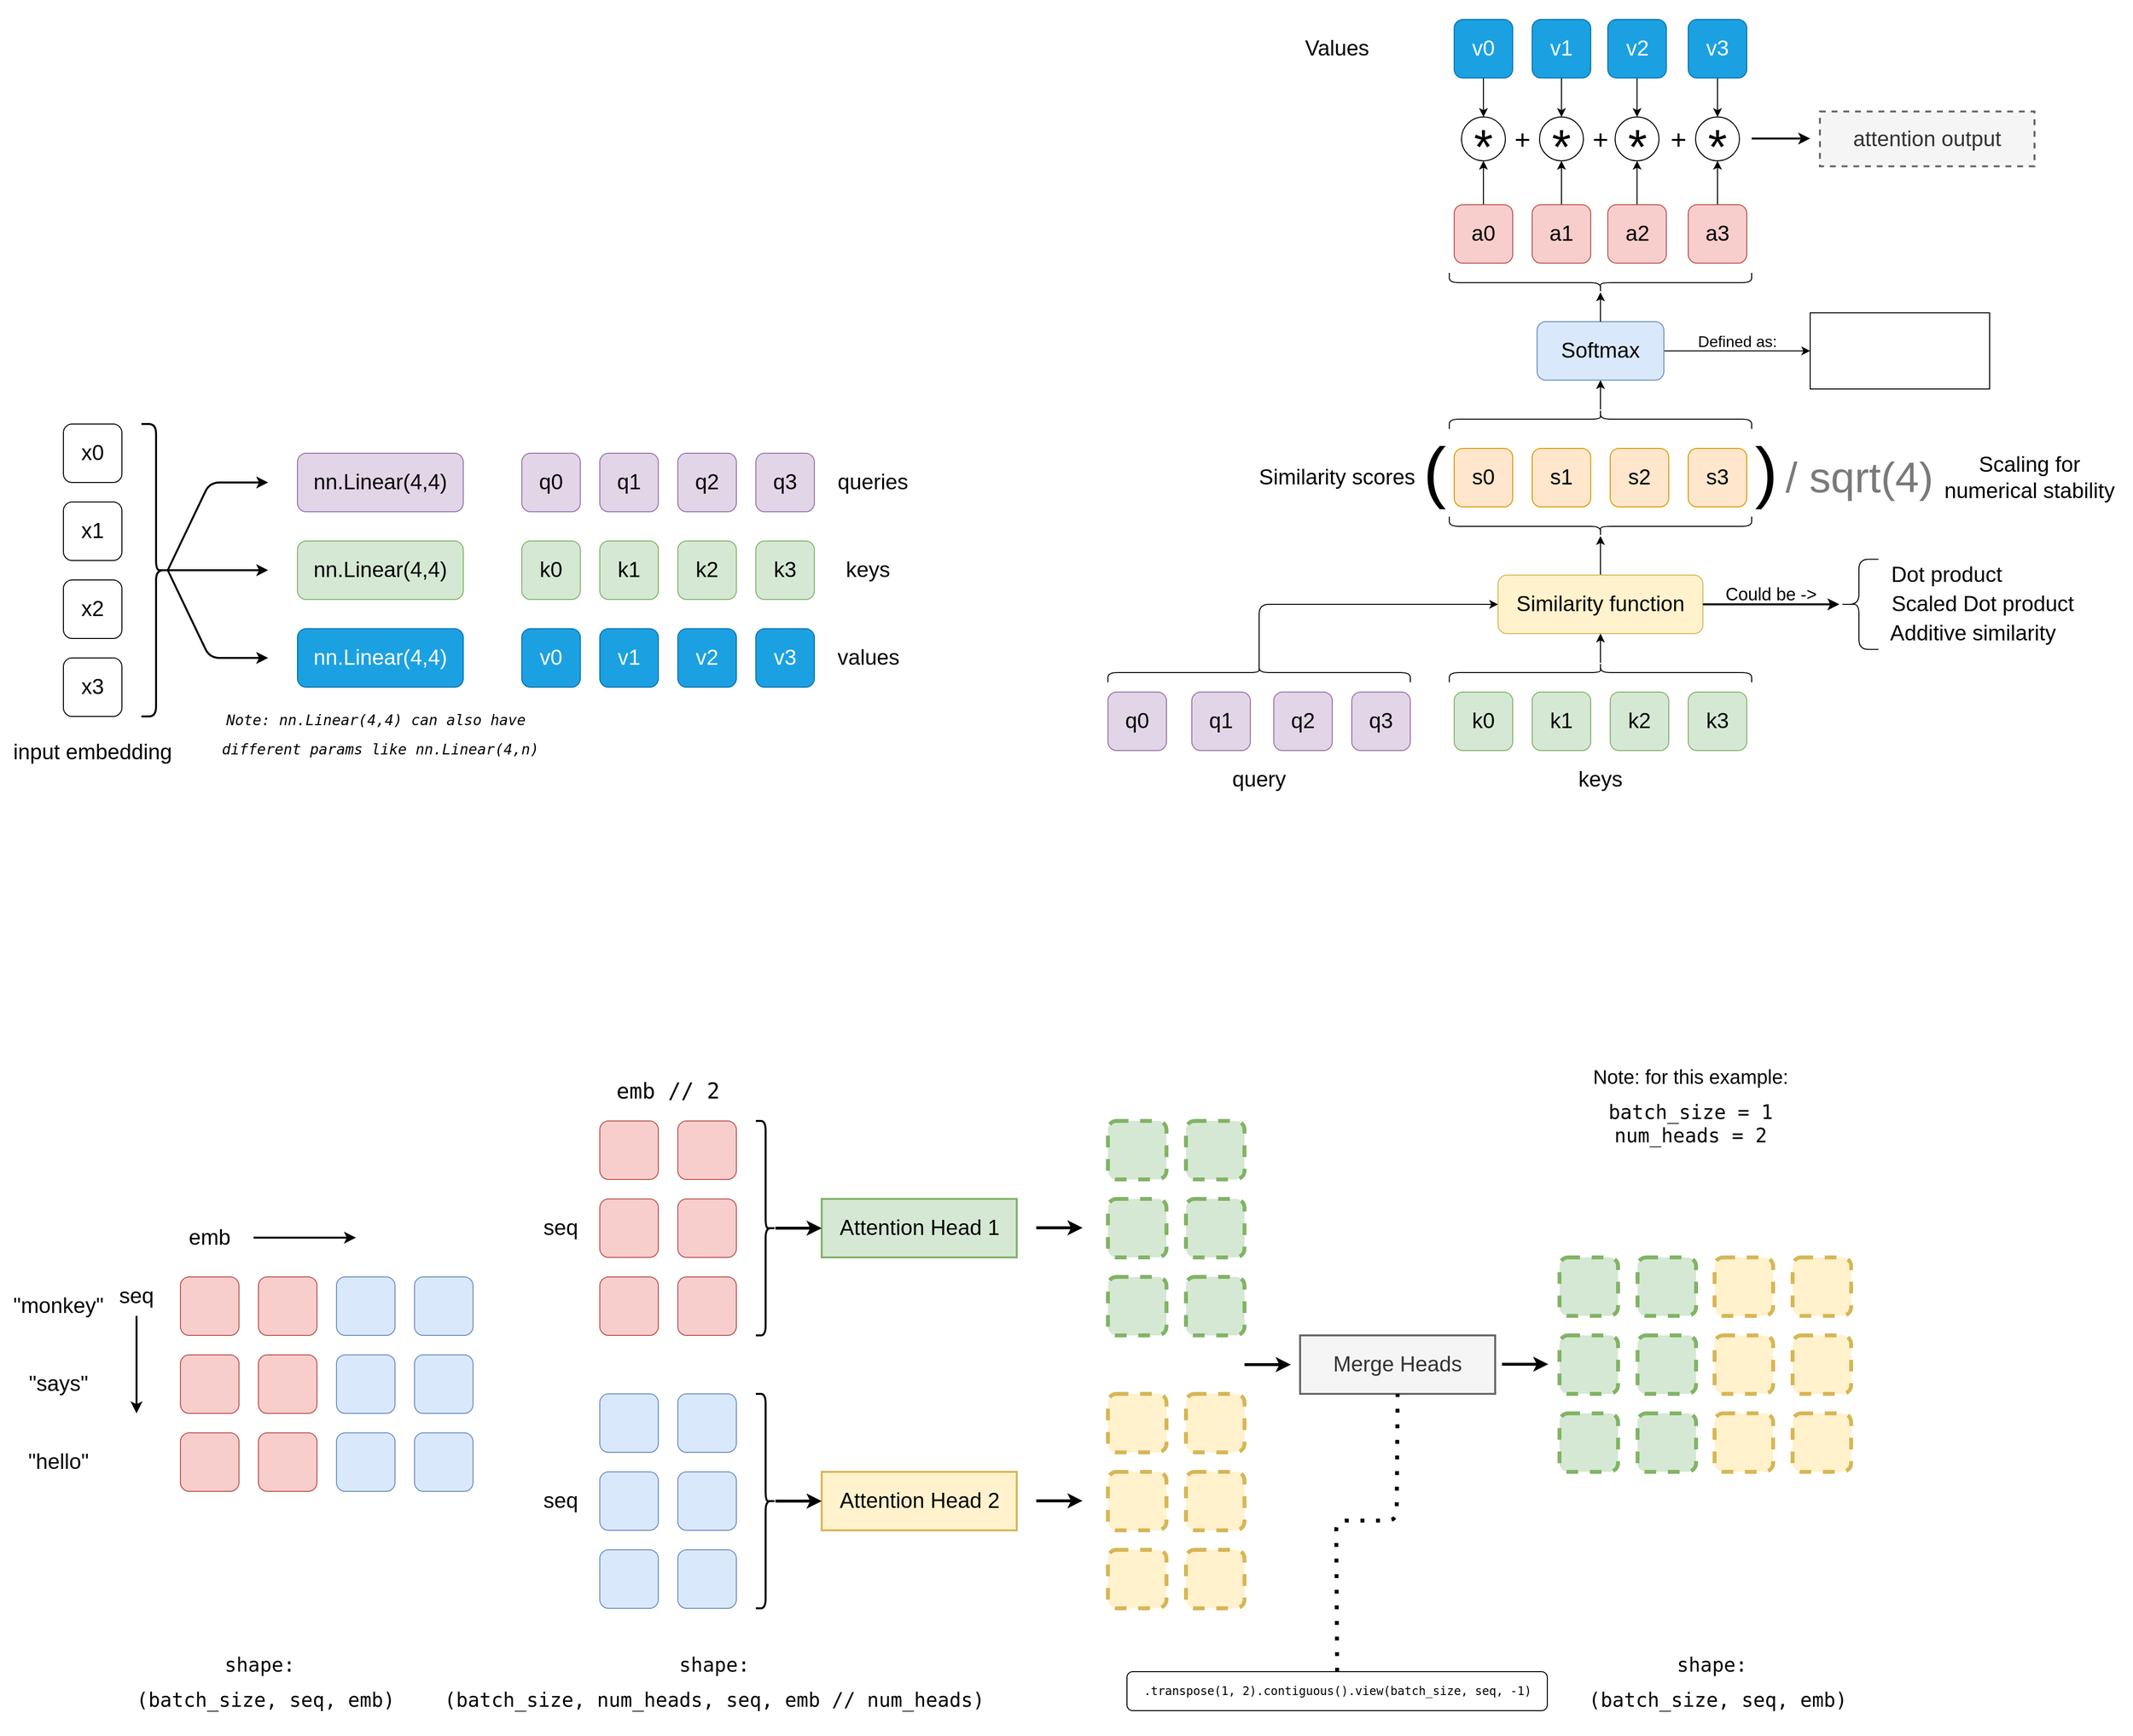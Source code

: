 <mxfile version="13.9.9" type="device"><diagram id="U6a5SQVY2aAp6YMw670A" name="Page-1"><mxGraphModel dx="5763" dy="3431" grid="1" gridSize="10" guides="1" tooltips="1" connect="1" arrows="1" fold="1" page="1" pageScale="1" pageWidth="850" pageHeight="1100" math="0" shadow="0"><root><mxCell id="0"/><mxCell id="1" parent="0"/><mxCell id="C1j43a5pEBbz7fXPKZ20-1" value="&lt;font style=&quot;font-size: 22px&quot;&gt;k1&lt;/font&gt;" style="rounded=1;whiteSpace=wrap;html=1;fillColor=#d5e8d4;strokeColor=#82b366;" parent="1" vertex="1"><mxGeometry x="381" y="280" width="60" height="60" as="geometry"/></mxCell><mxCell id="C1j43a5pEBbz7fXPKZ20-3" value="&lt;font style=&quot;font-size: 22px&quot;&gt;k0&lt;/font&gt;" style="rounded=1;whiteSpace=wrap;html=1;fillColor=#d5e8d4;strokeColor=#82b366;" parent="1" vertex="1"><mxGeometry x="301" y="280" width="60" height="60" as="geometry"/></mxCell><mxCell id="C1j43a5pEBbz7fXPKZ20-4" value="&lt;font style=&quot;font-size: 22px&quot;&gt;k2&lt;/font&gt;" style="rounded=1;whiteSpace=wrap;html=1;fillColor=#d5e8d4;strokeColor=#82b366;" parent="1" vertex="1"><mxGeometry x="461" y="280" width="60" height="60" as="geometry"/></mxCell><mxCell id="C1j43a5pEBbz7fXPKZ20-5" value="&lt;font style=&quot;font-size: 22px&quot;&gt;k3&lt;/font&gt;" style="rounded=1;whiteSpace=wrap;html=1;fillColor=#d5e8d4;strokeColor=#82b366;" parent="1" vertex="1"><mxGeometry x="541" y="280" width="60" height="60" as="geometry"/></mxCell><mxCell id="C1j43a5pEBbz7fXPKZ20-6" value="&lt;font style=&quot;font-size: 22px&quot;&gt;q3&lt;/font&gt;" style="rounded=1;whiteSpace=wrap;html=1;fillColor=#e1d5e7;strokeColor=#9673a6;" parent="1" vertex="1"><mxGeometry x="196" y="280" width="60" height="60" as="geometry"/></mxCell><mxCell id="C1j43a5pEBbz7fXPKZ20-18" value="" style="edgeStyle=orthogonalEdgeStyle;rounded=0;orthogonalLoop=1;jettySize=auto;html=1;" parent="1" source="C1j43a5pEBbz7fXPKZ20-7" target="C1j43a5pEBbz7fXPKZ20-17" edge="1"><mxGeometry relative="1" as="geometry"/></mxCell><mxCell id="C1j43a5pEBbz7fXPKZ20-7" value="&lt;font style=&quot;font-size: 22px&quot;&gt;Similarity function&lt;/font&gt;" style="rounded=1;whiteSpace=wrap;html=1;fillColor=#fff2cc;strokeColor=#d6b656;" parent="1" vertex="1"><mxGeometry x="346" y="160" width="210" height="60" as="geometry"/></mxCell><mxCell id="C1j43a5pEBbz7fXPKZ20-8" value="" style="endArrow=classic;html=1;entryX=0;entryY=0.5;entryDx=0;entryDy=0;exitX=0.1;exitY=0.5;exitDx=0;exitDy=0;exitPerimeter=0;" parent="1" source="CkfL1Dnhs4WvfnL2SdGQ-5" target="C1j43a5pEBbz7fXPKZ20-7" edge="1"><mxGeometry width="50" height="50" relative="1" as="geometry"><mxPoint x="396" y="260" as="sourcePoint"/><mxPoint x="446" y="210" as="targetPoint"/><Array as="points"><mxPoint x="101" y="190"/></Array></mxGeometry></mxCell><mxCell id="C1j43a5pEBbz7fXPKZ20-10" value="" style="edgeStyle=orthogonalEdgeStyle;rounded=0;orthogonalLoop=1;jettySize=auto;html=1;" parent="1" source="C1j43a5pEBbz7fXPKZ20-9" target="C1j43a5pEBbz7fXPKZ20-7" edge="1"><mxGeometry relative="1" as="geometry"/></mxCell><mxCell id="C1j43a5pEBbz7fXPKZ20-9" value="" style="shape=curlyBracket;whiteSpace=wrap;html=1;rounded=1;direction=south;" parent="1" vertex="1"><mxGeometry x="296" y="250" width="310" height="20" as="geometry"/></mxCell><mxCell id="C1j43a5pEBbz7fXPKZ20-12" value="&lt;font style=&quot;font-size: 22px&quot;&gt;s0&lt;/font&gt;" style="rounded=1;whiteSpace=wrap;html=1;fillColor=#ffe6cc;strokeColor=#d79b00;" parent="1" vertex="1"><mxGeometry x="301" y="30" width="60" height="60" as="geometry"/></mxCell><mxCell id="C1j43a5pEBbz7fXPKZ20-14" value="&lt;font style=&quot;font-size: 22px&quot;&gt;s1&lt;/font&gt;" style="rounded=1;whiteSpace=wrap;html=1;fillColor=#ffe6cc;strokeColor=#d79b00;" parent="1" vertex="1"><mxGeometry x="381" y="30" width="60" height="60" as="geometry"/></mxCell><mxCell id="C1j43a5pEBbz7fXPKZ20-15" value="&lt;font style=&quot;font-size: 22px&quot;&gt;s2&lt;/font&gt;" style="rounded=1;whiteSpace=wrap;html=1;fillColor=#ffe6cc;strokeColor=#d79b00;" parent="1" vertex="1"><mxGeometry x="461" y="30" width="60" height="60" as="geometry"/></mxCell><mxCell id="C1j43a5pEBbz7fXPKZ20-16" value="&lt;font style=&quot;font-size: 22px&quot;&gt;s3&lt;/font&gt;" style="rounded=1;whiteSpace=wrap;html=1;fillColor=#ffe6cc;strokeColor=#d79b00;" parent="1" vertex="1"><mxGeometry x="541" y="30" width="60" height="60" as="geometry"/></mxCell><mxCell id="C1j43a5pEBbz7fXPKZ20-17" value="" style="shape=curlyBracket;whiteSpace=wrap;html=1;rounded=1;direction=north;" parent="1" vertex="1"><mxGeometry x="296" y="100" width="310" height="20" as="geometry"/></mxCell><mxCell id="C1j43a5pEBbz7fXPKZ20-19" value="&lt;font style=&quot;font-size: 22px&quot;&gt;Similarity scores&lt;/font&gt;" style="text;html=1;strokeColor=none;fillColor=none;align=center;verticalAlign=middle;whiteSpace=wrap;rounded=0;" parent="1" vertex="1"><mxGeometry x="86" y="50" width="190" height="20" as="geometry"/></mxCell><mxCell id="C1j43a5pEBbz7fXPKZ20-21" value="&lt;font style=&quot;font-size: 22px&quot;&gt;query&lt;/font&gt;" style="text;html=1;strokeColor=none;fillColor=none;align=center;verticalAlign=middle;whiteSpace=wrap;rounded=0;" parent="1" vertex="1"><mxGeometry x="41" y="360" width="120" height="20" as="geometry"/></mxCell><mxCell id="C1j43a5pEBbz7fXPKZ20-22" value="&lt;font style=&quot;font-size: 22px&quot;&gt;keys&lt;/font&gt;" style="text;html=1;strokeColor=none;fillColor=none;align=center;verticalAlign=middle;whiteSpace=wrap;rounded=0;" parent="1" vertex="1"><mxGeometry x="391" y="360" width="120" height="20" as="geometry"/></mxCell><mxCell id="C1j43a5pEBbz7fXPKZ20-32" value="" style="edgeStyle=orthogonalEdgeStyle;rounded=0;orthogonalLoop=1;jettySize=auto;html=1;" parent="1" source="C1j43a5pEBbz7fXPKZ20-23" target="C1j43a5pEBbz7fXPKZ20-31" edge="1"><mxGeometry relative="1" as="geometry"/></mxCell><mxCell id="C1j43a5pEBbz7fXPKZ20-23" value="&lt;font style=&quot;font-size: 22px&quot;&gt;Softmax&lt;/font&gt;" style="rounded=1;whiteSpace=wrap;html=1;fillColor=#dae8fc;strokeColor=#6c8ebf;" parent="1" vertex="1"><mxGeometry x="386" y="-100" width="130" height="60" as="geometry"/></mxCell><mxCell id="C1j43a5pEBbz7fXPKZ20-24" value="" style="edgeStyle=orthogonalEdgeStyle;rounded=0;orthogonalLoop=1;jettySize=auto;html=1;entryX=0.5;entryY=1;entryDx=0;entryDy=0;" parent="1" source="C1j43a5pEBbz7fXPKZ20-25" target="C1j43a5pEBbz7fXPKZ20-23" edge="1"><mxGeometry relative="1" as="geometry"><mxPoint x="451" y="-40" as="targetPoint"/></mxGeometry></mxCell><mxCell id="C1j43a5pEBbz7fXPKZ20-25" value="" style="shape=curlyBracket;whiteSpace=wrap;html=1;rounded=1;direction=south;" parent="1" vertex="1"><mxGeometry x="296" y="-10" width="310" height="20" as="geometry"/></mxCell><mxCell id="C1j43a5pEBbz7fXPKZ20-45" value="" style="edgeStyle=orthogonalEdgeStyle;rounded=0;orthogonalLoop=1;jettySize=auto;html=1;" parent="1" source="C1j43a5pEBbz7fXPKZ20-26" target="C1j43a5pEBbz7fXPKZ20-38" edge="1"><mxGeometry relative="1" as="geometry"/></mxCell><mxCell id="C1j43a5pEBbz7fXPKZ20-26" value="&lt;font style=&quot;font-size: 22px&quot;&gt;a0&lt;/font&gt;" style="rounded=1;whiteSpace=wrap;html=1;fillColor=#f8cecc;strokeColor=#b85450;" parent="1" vertex="1"><mxGeometry x="301" y="-220" width="60" height="60" as="geometry"/></mxCell><mxCell id="C1j43a5pEBbz7fXPKZ20-48" value="" style="edgeStyle=orthogonalEdgeStyle;rounded=0;orthogonalLoop=1;jettySize=auto;html=1;" parent="1" source="C1j43a5pEBbz7fXPKZ20-27" target="C1j43a5pEBbz7fXPKZ20-42" edge="1"><mxGeometry relative="1" as="geometry"/></mxCell><mxCell id="C1j43a5pEBbz7fXPKZ20-27" value="&lt;font style=&quot;font-size: 22px&quot;&gt;a1&lt;/font&gt;" style="rounded=1;whiteSpace=wrap;html=1;fillColor=#f8cecc;strokeColor=#b85450;" parent="1" vertex="1"><mxGeometry x="381" y="-220" width="60" height="60" as="geometry"/></mxCell><mxCell id="C1j43a5pEBbz7fXPKZ20-50" value="" style="edgeStyle=orthogonalEdgeStyle;rounded=0;orthogonalLoop=1;jettySize=auto;html=1;" parent="1" source="C1j43a5pEBbz7fXPKZ20-28" target="C1j43a5pEBbz7fXPKZ20-43" edge="1"><mxGeometry relative="1" as="geometry"/></mxCell><mxCell id="C1j43a5pEBbz7fXPKZ20-28" value="&lt;font style=&quot;font-size: 22px&quot;&gt;a2&lt;/font&gt;" style="rounded=1;whiteSpace=wrap;html=1;fillColor=#f8cecc;strokeColor=#b85450;" parent="1" vertex="1"><mxGeometry x="458.5" y="-220" width="60" height="60" as="geometry"/></mxCell><mxCell id="C1j43a5pEBbz7fXPKZ20-52" value="" style="edgeStyle=orthogonalEdgeStyle;rounded=0;orthogonalLoop=1;jettySize=auto;html=1;" parent="1" source="C1j43a5pEBbz7fXPKZ20-29" target="C1j43a5pEBbz7fXPKZ20-44" edge="1"><mxGeometry relative="1" as="geometry"/></mxCell><mxCell id="C1j43a5pEBbz7fXPKZ20-29" value="&lt;font style=&quot;font-size: 22px&quot;&gt;a3&lt;/font&gt;" style="rounded=1;whiteSpace=wrap;html=1;fillColor=#f8cecc;strokeColor=#b85450;" parent="1" vertex="1"><mxGeometry x="541" y="-220" width="60" height="60" as="geometry"/></mxCell><mxCell id="C1j43a5pEBbz7fXPKZ20-31" value="" style="shape=image;verticalLabelPosition=bottom;labelBackgroundColor=#ffffff;verticalAlign=top;aspect=fixed;imageAspect=0;image=https://encrypted-tbn0.gstatic.com/images?q=tbn:ANd9GcTs37_s_vrjgI3x-ypdIEyIBBEuiSQdR1Re_A&amp;usqp=CAU;imageBorder=#000000;" parent="1" vertex="1"><mxGeometry x="666" y="-109.05" width="184" height="78.09" as="geometry"/></mxCell><mxCell id="C1j43a5pEBbz7fXPKZ20-46" value="" style="edgeStyle=orthogonalEdgeStyle;rounded=0;orthogonalLoop=1;jettySize=auto;html=1;" parent="1" source="C1j43a5pEBbz7fXPKZ20-33" target="C1j43a5pEBbz7fXPKZ20-38" edge="1"><mxGeometry relative="1" as="geometry"/></mxCell><mxCell id="C1j43a5pEBbz7fXPKZ20-33" value="&lt;font style=&quot;font-size: 22px&quot;&gt;v0&lt;/font&gt;" style="rounded=1;whiteSpace=wrap;html=1;fillColor=#1ba1e2;strokeColor=#006EAF;fontColor=#ffffff;" parent="1" vertex="1"><mxGeometry x="301" y="-410" width="60" height="60" as="geometry"/></mxCell><mxCell id="C1j43a5pEBbz7fXPKZ20-47" value="" style="edgeStyle=orthogonalEdgeStyle;rounded=0;orthogonalLoop=1;jettySize=auto;html=1;" parent="1" source="C1j43a5pEBbz7fXPKZ20-34" target="C1j43a5pEBbz7fXPKZ20-42" edge="1"><mxGeometry relative="1" as="geometry"/></mxCell><mxCell id="C1j43a5pEBbz7fXPKZ20-34" value="&lt;font style=&quot;font-size: 22px&quot;&gt;v1&lt;/font&gt;" style="rounded=1;whiteSpace=wrap;html=1;fillColor=#1ba1e2;strokeColor=#006EAF;fontColor=#ffffff;" parent="1" vertex="1"><mxGeometry x="381" y="-410" width="60" height="60" as="geometry"/></mxCell><mxCell id="C1j43a5pEBbz7fXPKZ20-49" value="" style="edgeStyle=orthogonalEdgeStyle;rounded=0;orthogonalLoop=1;jettySize=auto;html=1;" parent="1" source="C1j43a5pEBbz7fXPKZ20-35" target="C1j43a5pEBbz7fXPKZ20-43" edge="1"><mxGeometry relative="1" as="geometry"/></mxCell><mxCell id="C1j43a5pEBbz7fXPKZ20-35" value="&lt;font style=&quot;font-size: 22px&quot;&gt;v2&lt;/font&gt;" style="rounded=1;whiteSpace=wrap;html=1;fillColor=#1ba1e2;strokeColor=#006EAF;fontColor=#ffffff;" parent="1" vertex="1"><mxGeometry x="458.5" y="-410" width="60" height="60" as="geometry"/></mxCell><mxCell id="C1j43a5pEBbz7fXPKZ20-51" value="" style="edgeStyle=orthogonalEdgeStyle;rounded=0;orthogonalLoop=1;jettySize=auto;html=1;" parent="1" source="C1j43a5pEBbz7fXPKZ20-36" target="C1j43a5pEBbz7fXPKZ20-44" edge="1"><mxGeometry relative="1" as="geometry"/></mxCell><mxCell id="C1j43a5pEBbz7fXPKZ20-36" value="&lt;font style=&quot;font-size: 22px&quot;&gt;v3&lt;/font&gt;" style="rounded=1;whiteSpace=wrap;html=1;fillColor=#1ba1e2;strokeColor=#006EAF;fontColor=#ffffff;" parent="1" vertex="1"><mxGeometry x="541" y="-410" width="60" height="60" as="geometry"/></mxCell><mxCell id="C1j43a5pEBbz7fXPKZ20-37" value="&lt;font style=&quot;font-size: 22px&quot;&gt;Values&lt;/font&gt;" style="text;html=1;strokeColor=none;fillColor=none;align=center;verticalAlign=middle;whiteSpace=wrap;rounded=0;" parent="1" vertex="1"><mxGeometry x="86" y="-390" width="190" height="20" as="geometry"/></mxCell><mxCell id="C1j43a5pEBbz7fXPKZ20-38" value="" style="ellipse;whiteSpace=wrap;html=1;aspect=fixed;" parent="1" vertex="1"><mxGeometry x="308.5" y="-310" width="45" height="45" as="geometry"/></mxCell><mxCell id="C1j43a5pEBbz7fXPKZ20-42" value="" style="ellipse;whiteSpace=wrap;html=1;aspect=fixed;" parent="1" vertex="1"><mxGeometry x="388.5" y="-310" width="45" height="45" as="geometry"/></mxCell><mxCell id="C1j43a5pEBbz7fXPKZ20-43" value="" style="ellipse;whiteSpace=wrap;html=1;aspect=fixed;" parent="1" vertex="1"><mxGeometry x="466" y="-310" width="45" height="45" as="geometry"/></mxCell><mxCell id="C1j43a5pEBbz7fXPKZ20-44" value="" style="ellipse;whiteSpace=wrap;html=1;aspect=fixed;" parent="1" vertex="1"><mxGeometry x="548.5" y="-310" width="45" height="45" as="geometry"/></mxCell><mxCell id="C1j43a5pEBbz7fXPKZ20-53" value="&lt;font style=&quot;font-size: 28px&quot;&gt;+&lt;/font&gt;" style="text;html=1;strokeColor=none;fillColor=none;align=center;verticalAlign=middle;whiteSpace=wrap;rounded=0;" parent="1" vertex="1"><mxGeometry x="351" y="-297.5" width="40" height="20" as="geometry"/></mxCell><mxCell id="C1j43a5pEBbz7fXPKZ20-56" value="&lt;font style=&quot;font-size: 28px&quot;&gt;+&lt;/font&gt;" style="text;html=1;strokeColor=none;fillColor=none;align=center;verticalAlign=middle;whiteSpace=wrap;rounded=0;" parent="1" vertex="1"><mxGeometry x="431" y="-297.5" width="40" height="20" as="geometry"/></mxCell><mxCell id="C1j43a5pEBbz7fXPKZ20-57" value="&lt;font style=&quot;font-size: 28px&quot;&gt;+&lt;/font&gt;" style="text;html=1;strokeColor=none;fillColor=none;align=center;verticalAlign=middle;whiteSpace=wrap;rounded=0;" parent="1" vertex="1"><mxGeometry x="511" y="-297.5" width="40" height="20" as="geometry"/></mxCell><mxCell id="C1j43a5pEBbz7fXPKZ20-58" value="&lt;font style=&quot;font-size: 50px&quot;&gt;*&lt;/font&gt;" style="text;html=1;strokeColor=none;fillColor=none;align=center;verticalAlign=middle;whiteSpace=wrap;rounded=0;" parent="1" vertex="1"><mxGeometry x="311" y="-290" width="40" height="20" as="geometry"/></mxCell><mxCell id="C1j43a5pEBbz7fXPKZ20-59" value="&lt;font style=&quot;font-size: 50px&quot;&gt;*&lt;/font&gt;" style="text;html=1;strokeColor=none;fillColor=none;align=center;verticalAlign=middle;whiteSpace=wrap;rounded=0;" parent="1" vertex="1"><mxGeometry x="391" y="-290" width="40" height="20" as="geometry"/></mxCell><mxCell id="C1j43a5pEBbz7fXPKZ20-60" value="&lt;font style=&quot;font-size: 50px&quot;&gt;*&lt;/font&gt;" style="text;html=1;strokeColor=none;fillColor=none;align=center;verticalAlign=middle;whiteSpace=wrap;rounded=0;" parent="1" vertex="1"><mxGeometry x="468.5" y="-290" width="40" height="20" as="geometry"/></mxCell><mxCell id="C1j43a5pEBbz7fXPKZ20-61" value="&lt;font style=&quot;font-size: 50px&quot;&gt;*&lt;/font&gt;" style="text;html=1;strokeColor=none;fillColor=none;align=center;verticalAlign=middle;whiteSpace=wrap;rounded=0;" parent="1" vertex="1"><mxGeometry x="551" y="-290" width="40" height="20" as="geometry"/></mxCell><mxCell id="C1j43a5pEBbz7fXPKZ20-62" value="" style="endArrow=classic;html=1;strokeWidth=2;" parent="1" edge="1"><mxGeometry width="50" height="50" relative="1" as="geometry"><mxPoint x="606" y="-287.92" as="sourcePoint"/><mxPoint x="666" y="-287.92" as="targetPoint"/></mxGeometry></mxCell><mxCell id="C1j43a5pEBbz7fXPKZ20-63" value="&lt;font style=&quot;font-size: 22px&quot;&gt;attention output&lt;/font&gt;" style="text;html=1;fillColor=#f5f5f5;align=center;verticalAlign=middle;whiteSpace=wrap;rounded=0;dashed=1;strokeColor=#666666;strokeWidth=2;fontColor=#333333;" parent="1" vertex="1"><mxGeometry x="676" y="-315.62" width="220" height="56.25" as="geometry"/></mxCell><mxCell id="C1j43a5pEBbz7fXPKZ20-64" value="" style="edgeStyle=orthogonalEdgeStyle;rounded=0;orthogonalLoop=1;jettySize=auto;html=1;exitX=0.5;exitY=0;exitDx=0;exitDy=0;" parent="1" source="C1j43a5pEBbz7fXPKZ20-23" target="C1j43a5pEBbz7fXPKZ20-65" edge="1"><mxGeometry relative="1" as="geometry"><mxPoint x="451" y="-120" as="sourcePoint"/></mxGeometry></mxCell><mxCell id="C1j43a5pEBbz7fXPKZ20-65" value="" style="shape=curlyBracket;whiteSpace=wrap;html=1;rounded=1;direction=north;" parent="1" vertex="1"><mxGeometry x="296" y="-150" width="310" height="20" as="geometry"/></mxCell><mxCell id="C1j43a5pEBbz7fXPKZ20-66" value="" style="endArrow=classic;html=1;strokeWidth=2;exitX=1;exitY=0.5;exitDx=0;exitDy=0;" parent="1" source="C1j43a5pEBbz7fXPKZ20-7" target="C1j43a5pEBbz7fXPKZ20-67" edge="1"><mxGeometry width="50" height="50" relative="1" as="geometry"><mxPoint x="906" y="130" as="sourcePoint"/><mxPoint x="666" y="190" as="targetPoint"/></mxGeometry></mxCell><mxCell id="C1j43a5pEBbz7fXPKZ20-67" value="" style="shape=curlyBracket;whiteSpace=wrap;html=1;rounded=1;direction=east;size=0.5;" parent="1" vertex="1"><mxGeometry x="696" y="143.75" width="40" height="92.5" as="geometry"/></mxCell><mxCell id="C1j43a5pEBbz7fXPKZ20-68" value="&lt;font style=&quot;font-size: 22px&quot;&gt;Dot product&lt;/font&gt;" style="text;html=1;strokeColor=none;fillColor=none;align=center;verticalAlign=middle;whiteSpace=wrap;rounded=0;dashed=1;" parent="1" vertex="1"><mxGeometry x="736" y="150" width="140" height="20" as="geometry"/></mxCell><mxCell id="C1j43a5pEBbz7fXPKZ20-69" value="&lt;font style=&quot;font-size: 22px&quot;&gt;Scaled Dot product&lt;/font&gt;" style="text;html=1;strokeColor=none;fillColor=none;align=center;verticalAlign=middle;whiteSpace=wrap;rounded=0;dashed=1;" parent="1" vertex="1"><mxGeometry x="726" y="180" width="234" height="20" as="geometry"/></mxCell><mxCell id="C1j43a5pEBbz7fXPKZ20-70" value="&lt;font style=&quot;font-size: 22px&quot;&gt;Additive similarity&lt;/font&gt;" style="text;html=1;strokeColor=none;fillColor=none;align=center;verticalAlign=middle;whiteSpace=wrap;rounded=0;dashed=1;" parent="1" vertex="1"><mxGeometry x="716" y="210" width="234" height="20" as="geometry"/></mxCell><mxCell id="C1j43a5pEBbz7fXPKZ20-71" value="&lt;font style=&quot;font-size: 18px&quot;&gt;Could be -&amp;gt;&lt;/font&gt;" style="text;html=1;strokeColor=none;fillColor=none;align=center;verticalAlign=middle;whiteSpace=wrap;rounded=0;dashed=1;" parent="1" vertex="1"><mxGeometry x="566" y="170" width="120" height="20" as="geometry"/></mxCell><mxCell id="C1j43a5pEBbz7fXPKZ20-72" value="&lt;font style=&quot;font-size: 16px&quot;&gt;Defined as:&lt;/font&gt;" style="text;html=1;strokeColor=none;fillColor=none;align=center;verticalAlign=middle;whiteSpace=wrap;rounded=0;dashed=1;" parent="1" vertex="1"><mxGeometry x="548.5" y="-90" width="85" height="20" as="geometry"/></mxCell><mxCell id="C1j43a5pEBbz7fXPKZ20-73" value="" style="rounded=0;whiteSpace=wrap;html=1;dashed=1;strokeWidth=2;fillColor=none;strokeColor=none;" parent="1" vertex="1"><mxGeometry x="-80" y="-430" width="1076" height="825" as="geometry"/></mxCell><mxCell id="CkfL1Dnhs4WvfnL2SdGQ-1" value="&lt;font style=&quot;font-size: 22px&quot;&gt;q2&lt;/font&gt;" style="rounded=1;whiteSpace=wrap;html=1;fillColor=#e1d5e7;strokeColor=#9673a6;" vertex="1" parent="1"><mxGeometry x="116" y="280" width="60" height="60" as="geometry"/></mxCell><mxCell id="CkfL1Dnhs4WvfnL2SdGQ-2" value="&lt;font style=&quot;font-size: 22px&quot;&gt;q1&lt;/font&gt;" style="rounded=1;whiteSpace=wrap;html=1;fillColor=#e1d5e7;strokeColor=#9673a6;" vertex="1" parent="1"><mxGeometry x="32" y="280" width="60" height="60" as="geometry"/></mxCell><mxCell id="CkfL1Dnhs4WvfnL2SdGQ-3" value="&lt;font style=&quot;font-size: 22px&quot;&gt;q0&lt;/font&gt;" style="rounded=1;whiteSpace=wrap;html=1;fillColor=#e1d5e7;strokeColor=#9673a6;" vertex="1" parent="1"><mxGeometry x="-54" y="280" width="60" height="60" as="geometry"/></mxCell><mxCell id="CkfL1Dnhs4WvfnL2SdGQ-5" value="" style="shape=curlyBracket;whiteSpace=wrap;html=1;rounded=1;direction=south;" vertex="1" parent="1"><mxGeometry x="-54" y="250" width="310" height="20" as="geometry"/></mxCell><mxCell id="CkfL1Dnhs4WvfnL2SdGQ-7" value="&lt;font style=&quot;font-size: 22px&quot;&gt;x3&lt;/font&gt;" style="rounded=1;whiteSpace=wrap;html=1;direction=south;" vertex="1" parent="1"><mxGeometry x="-1125" y="245" width="60" height="60" as="geometry"/></mxCell><mxCell id="CkfL1Dnhs4WvfnL2SdGQ-8" value="&lt;font style=&quot;font-size: 22px&quot;&gt;x2&lt;/font&gt;" style="rounded=1;whiteSpace=wrap;html=1;direction=south;" vertex="1" parent="1"><mxGeometry x="-1125" y="165" width="60" height="60" as="geometry"/></mxCell><mxCell id="CkfL1Dnhs4WvfnL2SdGQ-9" value="&lt;font style=&quot;font-size: 22px&quot;&gt;x1&lt;/font&gt;" style="rounded=1;whiteSpace=wrap;html=1;direction=south;" vertex="1" parent="1"><mxGeometry x="-1125" y="85" width="60" height="60" as="geometry"/></mxCell><mxCell id="CkfL1Dnhs4WvfnL2SdGQ-10" value="&lt;font style=&quot;font-size: 22px&quot;&gt;x0&lt;/font&gt;" style="rounded=1;whiteSpace=wrap;html=1;direction=south;" vertex="1" parent="1"><mxGeometry x="-1125" y="5" width="60" height="60" as="geometry"/></mxCell><mxCell id="CkfL1Dnhs4WvfnL2SdGQ-19" value="&lt;font style=&quot;font-size: 22px&quot;&gt;v0&lt;/font&gt;" style="rounded=1;whiteSpace=wrap;html=1;fillColor=#1ba1e2;strokeColor=#006EAF;fontColor=#ffffff;" vertex="1" parent="1"><mxGeometry x="-655" y="215" width="60" height="60" as="geometry"/></mxCell><mxCell id="CkfL1Dnhs4WvfnL2SdGQ-20" value="&lt;font style=&quot;font-size: 22px&quot;&gt;v1&lt;/font&gt;" style="rounded=1;whiteSpace=wrap;html=1;fillColor=#1ba1e2;strokeColor=#006EAF;fontColor=#ffffff;" vertex="1" parent="1"><mxGeometry x="-575" y="215" width="60" height="60" as="geometry"/></mxCell><mxCell id="CkfL1Dnhs4WvfnL2SdGQ-21" value="&lt;font style=&quot;font-size: 22px&quot;&gt;v2&lt;/font&gt;" style="rounded=1;whiteSpace=wrap;html=1;fillColor=#1ba1e2;strokeColor=#006EAF;fontColor=#ffffff;" vertex="1" parent="1"><mxGeometry x="-495" y="215" width="60" height="60" as="geometry"/></mxCell><mxCell id="CkfL1Dnhs4WvfnL2SdGQ-22" value="&lt;font style=&quot;font-size: 22px&quot;&gt;v3&lt;/font&gt;" style="rounded=1;whiteSpace=wrap;html=1;fillColor=#1ba1e2;strokeColor=#006EAF;fontColor=#ffffff;" vertex="1" parent="1"><mxGeometry x="-415" y="215" width="60" height="60" as="geometry"/></mxCell><mxCell id="CkfL1Dnhs4WvfnL2SdGQ-23" value="&lt;font style=&quot;font-size: 22px&quot;&gt;k1&lt;/font&gt;" style="rounded=1;whiteSpace=wrap;html=1;fillColor=#d5e8d4;strokeColor=#82b366;" vertex="1" parent="1"><mxGeometry x="-575" y="125" width="60" height="60" as="geometry"/></mxCell><mxCell id="CkfL1Dnhs4WvfnL2SdGQ-24" value="&lt;font style=&quot;font-size: 22px&quot;&gt;k0&lt;/font&gt;" style="rounded=1;whiteSpace=wrap;html=1;fillColor=#d5e8d4;strokeColor=#82b366;" vertex="1" parent="1"><mxGeometry x="-655" y="125" width="60" height="60" as="geometry"/></mxCell><mxCell id="CkfL1Dnhs4WvfnL2SdGQ-25" value="&lt;font style=&quot;font-size: 22px&quot;&gt;k2&lt;/font&gt;" style="rounded=1;whiteSpace=wrap;html=1;fillColor=#d5e8d4;strokeColor=#82b366;" vertex="1" parent="1"><mxGeometry x="-495" y="125" width="60" height="60" as="geometry"/></mxCell><mxCell id="CkfL1Dnhs4WvfnL2SdGQ-26" value="&lt;font style=&quot;font-size: 22px&quot;&gt;k3&lt;/font&gt;" style="rounded=1;whiteSpace=wrap;html=1;fillColor=#d5e8d4;strokeColor=#82b366;" vertex="1" parent="1"><mxGeometry x="-415" y="125" width="60" height="60" as="geometry"/></mxCell><mxCell id="CkfL1Dnhs4WvfnL2SdGQ-27" value="&lt;font style=&quot;font-size: 22px&quot;&gt;q3&lt;/font&gt;" style="rounded=1;whiteSpace=wrap;html=1;fillColor=#e1d5e7;strokeColor=#9673a6;" vertex="1" parent="1"><mxGeometry x="-415" y="35" width="60" height="60" as="geometry"/></mxCell><mxCell id="CkfL1Dnhs4WvfnL2SdGQ-28" value="&lt;font style=&quot;font-size: 22px&quot;&gt;q2&lt;/font&gt;" style="rounded=1;whiteSpace=wrap;html=1;fillColor=#e1d5e7;strokeColor=#9673a6;" vertex="1" parent="1"><mxGeometry x="-495" y="35" width="60" height="60" as="geometry"/></mxCell><mxCell id="CkfL1Dnhs4WvfnL2SdGQ-29" value="&lt;font style=&quot;font-size: 22px&quot;&gt;q1&lt;/font&gt;" style="rounded=1;whiteSpace=wrap;html=1;fillColor=#e1d5e7;strokeColor=#9673a6;" vertex="1" parent="1"><mxGeometry x="-575" y="35" width="60" height="60" as="geometry"/></mxCell><mxCell id="CkfL1Dnhs4WvfnL2SdGQ-30" value="&lt;font style=&quot;font-size: 22px&quot;&gt;q0&lt;/font&gt;" style="rounded=1;whiteSpace=wrap;html=1;fillColor=#e1d5e7;strokeColor=#9673a6;" vertex="1" parent="1"><mxGeometry x="-655" y="35" width="60" height="60" as="geometry"/></mxCell><mxCell id="CkfL1Dnhs4WvfnL2SdGQ-31" value="&lt;span style=&quot;font-size: 22px&quot;&gt;nn.Linear(4,4)&lt;/span&gt;" style="rounded=1;whiteSpace=wrap;html=1;fillColor=#e1d5e7;strokeColor=#9673a6;" vertex="1" parent="1"><mxGeometry x="-885" y="35" width="170" height="60" as="geometry"/></mxCell><mxCell id="CkfL1Dnhs4WvfnL2SdGQ-33" value="&lt;span style=&quot;font-size: 22px&quot;&gt;nn.Linear(4,4)&lt;/span&gt;" style="rounded=1;whiteSpace=wrap;html=1;fillColor=#d5e8d4;strokeColor=#82b366;" vertex="1" parent="1"><mxGeometry x="-885" y="125" width="170" height="60" as="geometry"/></mxCell><mxCell id="CkfL1Dnhs4WvfnL2SdGQ-34" value="&lt;span style=&quot;font-size: 22px&quot;&gt;nn.Linear(4,4)&lt;/span&gt;" style="rounded=1;whiteSpace=wrap;html=1;fillColor=#1ba1e2;strokeColor=#006EAF;fontColor=#ffffff;" vertex="1" parent="1"><mxGeometry x="-885" y="215" width="170" height="60" as="geometry"/></mxCell><mxCell id="CkfL1Dnhs4WvfnL2SdGQ-35" value="" style="shape=curlyBracket;whiteSpace=wrap;html=1;rounded=1;direction=west;strokeWidth=2;" vertex="1" parent="1"><mxGeometry x="-1045" y="5" width="30" height="300" as="geometry"/></mxCell><mxCell id="CkfL1Dnhs4WvfnL2SdGQ-36" value="" style="endArrow=classic;html=1;exitX=0.1;exitY=0.5;exitDx=0;exitDy=0;exitPerimeter=0;strokeWidth=2;" edge="1" parent="1" source="CkfL1Dnhs4WvfnL2SdGQ-35"><mxGeometry width="50" height="50" relative="1" as="geometry"><mxPoint x="-815" y="255" as="sourcePoint"/><mxPoint x="-915" y="65" as="targetPoint"/><Array as="points"><mxPoint x="-975" y="65"/></Array></mxGeometry></mxCell><mxCell id="CkfL1Dnhs4WvfnL2SdGQ-37" value="" style="endArrow=classic;html=1;exitX=0.1;exitY=0.5;exitDx=0;exitDy=0;exitPerimeter=0;strokeWidth=2;" edge="1" parent="1" source="CkfL1Dnhs4WvfnL2SdGQ-35"><mxGeometry width="50" height="50" relative="1" as="geometry"><mxPoint x="-815" y="255" as="sourcePoint"/><mxPoint x="-915" y="155" as="targetPoint"/></mxGeometry></mxCell><mxCell id="CkfL1Dnhs4WvfnL2SdGQ-38" value="" style="endArrow=classic;html=1;strokeWidth=2;exitX=0.1;exitY=0.5;exitDx=0;exitDy=0;exitPerimeter=0;" edge="1" parent="1" source="CkfL1Dnhs4WvfnL2SdGQ-35"><mxGeometry width="50" height="50" relative="1" as="geometry"><mxPoint x="-1022" y="155" as="sourcePoint"/><mxPoint x="-915" y="245" as="targetPoint"/><Array as="points"><mxPoint x="-975" y="245"/></Array></mxGeometry></mxCell><mxCell id="CkfL1Dnhs4WvfnL2SdGQ-39" value="&lt;font style=&quot;font-size: 22px&quot;&gt;input embedding&lt;br&gt;&lt;br&gt;&lt;/font&gt;" style="text;html=1;strokeColor=none;fillColor=none;align=center;verticalAlign=middle;whiteSpace=wrap;rounded=0;" vertex="1" parent="1"><mxGeometry x="-1185" y="330" width="180" height="50" as="geometry"/></mxCell><mxCell id="CkfL1Dnhs4WvfnL2SdGQ-40" value="&lt;font style=&quot;font-size: 22px&quot;&gt;values&lt;/font&gt;" style="text;html=1;strokeColor=none;fillColor=none;align=center;verticalAlign=middle;whiteSpace=wrap;rounded=0;" vertex="1" parent="1"><mxGeometry x="-347.5" y="235" width="95" height="20" as="geometry"/></mxCell><mxCell id="CkfL1Dnhs4WvfnL2SdGQ-41" value="&lt;font style=&quot;font-size: 22px&quot;&gt;queries&lt;/font&gt;" style="text;html=1;strokeColor=none;fillColor=none;align=center;verticalAlign=middle;whiteSpace=wrap;rounded=0;" vertex="1" parent="1"><mxGeometry x="-355" y="55" width="120" height="20" as="geometry"/></mxCell><mxCell id="CkfL1Dnhs4WvfnL2SdGQ-42" value="&lt;font style=&quot;font-size: 22px&quot;&gt;keys&lt;/font&gt;" style="text;html=1;strokeColor=none;fillColor=none;align=center;verticalAlign=middle;whiteSpace=wrap;rounded=0;" vertex="1" parent="1"><mxGeometry x="-360" y="145" width="120" height="20" as="geometry"/></mxCell><mxCell id="CkfL1Dnhs4WvfnL2SdGQ-45" value="" style="rounded=0;whiteSpace=wrap;html=1;dashed=1;strokeWidth=2;fillColor=none;strokeColor=none;" vertex="1" parent="1"><mxGeometry x="-1190" y="-20" width="950" height="400" as="geometry"/></mxCell><mxCell id="CkfL1Dnhs4WvfnL2SdGQ-47" value="&lt;pre&gt;&lt;font size=&quot;1&quot;&gt;&lt;i style=&quot;font-size: 15px&quot;&gt;Note: nn.Linear(4,4) can also have &lt;/i&gt;&lt;/font&gt;&lt;/pre&gt;&lt;pre&gt;&lt;font size=&quot;1&quot;&gt;&lt;i style=&quot;font-size: 15px&quot;&gt;different params like nn.Linear(4,n)&lt;/i&gt;&lt;/font&gt;&lt;/pre&gt;" style="text;html=1;strokeColor=none;fillColor=none;align=center;verticalAlign=middle;whiteSpace=wrap;rounded=0;" vertex="1" parent="1"><mxGeometry x="-973.75" y="292.5" width="347.5" height="60" as="geometry"/></mxCell><mxCell id="CkfL1Dnhs4WvfnL2SdGQ-48" value="&lt;font style=&quot;font-size: 70px&quot;&gt;(&lt;/font&gt;" style="text;html=1;strokeColor=none;fillColor=none;align=center;verticalAlign=middle;whiteSpace=wrap;rounded=0;" vertex="1" parent="1"><mxGeometry x="261" y="12.5" width="40" height="80" as="geometry"/></mxCell><mxCell id="CkfL1Dnhs4WvfnL2SdGQ-49" value="&lt;font style=&quot;font-size: 70px&quot;&gt;)&lt;/font&gt;" style="text;html=1;strokeColor=none;fillColor=none;align=center;verticalAlign=middle;whiteSpace=wrap;rounded=0;direction=west;" vertex="1" parent="1"><mxGeometry x="601" y="17.5" width="40" height="70" as="geometry"/></mxCell><mxCell id="CkfL1Dnhs4WvfnL2SdGQ-50" value="&lt;font style=&quot;font-size: 44px&quot; color=&quot;#7a7a7a&quot;&gt;/ sqrt(4)&lt;/font&gt;" style="text;html=1;strokeColor=none;fillColor=none;align=center;verticalAlign=middle;whiteSpace=wrap;rounded=0;" vertex="1" parent="1"><mxGeometry x="623.5" y="30" width="185" height="60" as="geometry"/></mxCell><mxCell id="CkfL1Dnhs4WvfnL2SdGQ-51" value="&lt;font style=&quot;font-size: 22px&quot;&gt;Scaling for numerical stability&lt;/font&gt;" style="text;html=1;strokeColor=none;fillColor=none;align=center;verticalAlign=middle;whiteSpace=wrap;rounded=0;" vertex="1" parent="1"><mxGeometry x="796" y="30" width="190" height="60" as="geometry"/></mxCell><mxCell id="CkfL1Dnhs4WvfnL2SdGQ-52" value="" style="rounded=1;whiteSpace=wrap;html=1;fillColor=#dae8fc;strokeColor=#6c8ebf;" vertex="1" parent="1"><mxGeometry x="-765" y="880" width="60" height="60" as="geometry"/></mxCell><mxCell id="CkfL1Dnhs4WvfnL2SdGQ-53" value="" style="rounded=1;whiteSpace=wrap;html=1;fillColor=#dae8fc;strokeColor=#6c8ebf;" vertex="1" parent="1"><mxGeometry x="-845" y="880" width="60" height="60" as="geometry"/></mxCell><mxCell id="CkfL1Dnhs4WvfnL2SdGQ-54" value="" style="rounded=1;whiteSpace=wrap;html=1;fillColor=#f8cecc;strokeColor=#b85450;" vertex="1" parent="1"><mxGeometry x="-925" y="880" width="60" height="60" as="geometry"/></mxCell><mxCell id="CkfL1Dnhs4WvfnL2SdGQ-55" value="" style="rounded=1;whiteSpace=wrap;html=1;fillColor=#f8cecc;strokeColor=#b85450;" vertex="1" parent="1"><mxGeometry x="-1005" y="880" width="60" height="60" as="geometry"/></mxCell><mxCell id="CkfL1Dnhs4WvfnL2SdGQ-56" value="" style="rounded=1;whiteSpace=wrap;html=1;fillColor=#dae8fc;strokeColor=#6c8ebf;" vertex="1" parent="1"><mxGeometry x="-765" y="960" width="60" height="60" as="geometry"/></mxCell><mxCell id="CkfL1Dnhs4WvfnL2SdGQ-57" value="" style="rounded=1;whiteSpace=wrap;html=1;fillColor=#dae8fc;strokeColor=#6c8ebf;" vertex="1" parent="1"><mxGeometry x="-845" y="960" width="60" height="60" as="geometry"/></mxCell><mxCell id="CkfL1Dnhs4WvfnL2SdGQ-58" value="" style="rounded=1;whiteSpace=wrap;html=1;fillColor=#f8cecc;strokeColor=#b85450;" vertex="1" parent="1"><mxGeometry x="-925" y="960" width="60" height="60" as="geometry"/></mxCell><mxCell id="CkfL1Dnhs4WvfnL2SdGQ-59" value="" style="rounded=1;whiteSpace=wrap;html=1;fillColor=#f8cecc;strokeColor=#b85450;" vertex="1" parent="1"><mxGeometry x="-1005" y="960" width="60" height="60" as="geometry"/></mxCell><mxCell id="CkfL1Dnhs4WvfnL2SdGQ-60" value="" style="rounded=1;whiteSpace=wrap;html=1;fillColor=#dae8fc;strokeColor=#6c8ebf;" vertex="1" parent="1"><mxGeometry x="-765" y="1040" width="60" height="60" as="geometry"/></mxCell><mxCell id="CkfL1Dnhs4WvfnL2SdGQ-61" value="" style="rounded=1;whiteSpace=wrap;html=1;fillColor=#dae8fc;strokeColor=#6c8ebf;" vertex="1" parent="1"><mxGeometry x="-845" y="1040" width="60" height="60" as="geometry"/></mxCell><mxCell id="CkfL1Dnhs4WvfnL2SdGQ-62" value="" style="rounded=1;whiteSpace=wrap;html=1;fillColor=#f8cecc;strokeColor=#b85450;" vertex="1" parent="1"><mxGeometry x="-925" y="1040" width="60" height="60" as="geometry"/></mxCell><mxCell id="CkfL1Dnhs4WvfnL2SdGQ-63" value="" style="rounded=1;whiteSpace=wrap;html=1;fillColor=#f8cecc;strokeColor=#b85450;" vertex="1" parent="1"><mxGeometry x="-1005" y="1040" width="60" height="60" as="geometry"/></mxCell><mxCell id="CkfL1Dnhs4WvfnL2SdGQ-68" value="&lt;font style=&quot;font-size: 22px&quot;&gt;seq&lt;/font&gt;" style="text;html=1;strokeColor=none;fillColor=none;align=center;verticalAlign=middle;whiteSpace=wrap;rounded=0;direction=west;" vertex="1" parent="1"><mxGeometry x="-1070" y="890" width="40" height="20" as="geometry"/></mxCell><mxCell id="CkfL1Dnhs4WvfnL2SdGQ-69" value="" style="endArrow=classic;html=1;strokeWidth=2;" edge="1" parent="1"><mxGeometry width="50" height="50" relative="1" as="geometry"><mxPoint x="-1050" y="920" as="sourcePoint"/><mxPoint x="-1050" y="1020" as="targetPoint"/></mxGeometry></mxCell><mxCell id="CkfL1Dnhs4WvfnL2SdGQ-70" value="&lt;font style=&quot;font-size: 22px&quot;&gt;emb&lt;/font&gt;" style="text;html=1;strokeColor=none;fillColor=none;align=center;verticalAlign=middle;whiteSpace=wrap;rounded=0;direction=west;" vertex="1" parent="1"><mxGeometry x="-995" y="830" width="40" height="20" as="geometry"/></mxCell><mxCell id="CkfL1Dnhs4WvfnL2SdGQ-71" value="" style="endArrow=classic;html=1;strokeWidth=2;" edge="1" parent="1"><mxGeometry width="50" height="50" relative="1" as="geometry"><mxPoint x="-930" y="839.76" as="sourcePoint"/><mxPoint x="-825" y="839.76" as="targetPoint"/></mxGeometry></mxCell><mxCell id="CkfL1Dnhs4WvfnL2SdGQ-196" value="" style="rounded=1;whiteSpace=wrap;html=1;fillColor=#dae8fc;strokeColor=#6c8ebf;" vertex="1" parent="1"><mxGeometry x="-495" y="1000" width="60" height="60" as="geometry"/></mxCell><mxCell id="CkfL1Dnhs4WvfnL2SdGQ-197" value="" style="rounded=1;whiteSpace=wrap;html=1;fillColor=#dae8fc;strokeColor=#6c8ebf;" vertex="1" parent="1"><mxGeometry x="-575" y="1000" width="60" height="60" as="geometry"/></mxCell><mxCell id="CkfL1Dnhs4WvfnL2SdGQ-198" value="" style="rounded=1;whiteSpace=wrap;html=1;fillColor=#dae8fc;strokeColor=#6c8ebf;" vertex="1" parent="1"><mxGeometry x="-495" y="1080" width="60" height="60" as="geometry"/></mxCell><mxCell id="CkfL1Dnhs4WvfnL2SdGQ-199" value="" style="rounded=1;whiteSpace=wrap;html=1;fillColor=#dae8fc;strokeColor=#6c8ebf;" vertex="1" parent="1"><mxGeometry x="-575" y="1080" width="60" height="60" as="geometry"/></mxCell><mxCell id="CkfL1Dnhs4WvfnL2SdGQ-200" value="" style="rounded=1;whiteSpace=wrap;html=1;fillColor=#dae8fc;strokeColor=#6c8ebf;" vertex="1" parent="1"><mxGeometry x="-495" y="1160" width="60" height="60" as="geometry"/></mxCell><mxCell id="CkfL1Dnhs4WvfnL2SdGQ-201" value="" style="rounded=1;whiteSpace=wrap;html=1;fillColor=#dae8fc;strokeColor=#6c8ebf;" vertex="1" parent="1"><mxGeometry x="-575" y="1160" width="60" height="60" as="geometry"/></mxCell><mxCell id="CkfL1Dnhs4WvfnL2SdGQ-202" value="" style="rounded=1;whiteSpace=wrap;html=1;fillColor=#f8cecc;strokeColor=#b85450;" vertex="1" parent="1"><mxGeometry x="-495" y="720" width="60" height="60" as="geometry"/></mxCell><mxCell id="CkfL1Dnhs4WvfnL2SdGQ-203" value="" style="rounded=1;whiteSpace=wrap;html=1;fillColor=#f8cecc;strokeColor=#b85450;" vertex="1" parent="1"><mxGeometry x="-575" y="720" width="60" height="60" as="geometry"/></mxCell><mxCell id="CkfL1Dnhs4WvfnL2SdGQ-204" value="" style="rounded=1;whiteSpace=wrap;html=1;fillColor=#f8cecc;strokeColor=#b85450;" vertex="1" parent="1"><mxGeometry x="-495" y="800" width="60" height="60" as="geometry"/></mxCell><mxCell id="CkfL1Dnhs4WvfnL2SdGQ-205" value="" style="rounded=1;whiteSpace=wrap;html=1;fillColor=#f8cecc;strokeColor=#b85450;" vertex="1" parent="1"><mxGeometry x="-575" y="800" width="60" height="60" as="geometry"/></mxCell><mxCell id="CkfL1Dnhs4WvfnL2SdGQ-206" value="" style="rounded=1;whiteSpace=wrap;html=1;fillColor=#f8cecc;strokeColor=#b85450;" vertex="1" parent="1"><mxGeometry x="-495" y="880" width="60" height="60" as="geometry"/></mxCell><mxCell id="CkfL1Dnhs4WvfnL2SdGQ-207" value="" style="rounded=1;whiteSpace=wrap;html=1;fillColor=#f8cecc;strokeColor=#b85450;" vertex="1" parent="1"><mxGeometry x="-575" y="880" width="60" height="60" as="geometry"/></mxCell><mxCell id="CkfL1Dnhs4WvfnL2SdGQ-208" value="&lt;pre&gt;&lt;font style=&quot;font-size: 22px&quot;&gt;emb // 2&lt;/font&gt;&lt;/pre&gt;" style="text;html=1;strokeColor=none;fillColor=none;align=center;verticalAlign=middle;whiteSpace=wrap;rounded=0;direction=west;" vertex="1" parent="1"><mxGeometry x="-560" y="680" width="110" height="20" as="geometry"/></mxCell><mxCell id="CkfL1Dnhs4WvfnL2SdGQ-210" value="&lt;font style=&quot;font-size: 22px&quot;&gt;seq&lt;/font&gt;" style="text;html=1;strokeColor=none;fillColor=none;align=center;verticalAlign=middle;whiteSpace=wrap;rounded=0;direction=west;" vertex="1" parent="1"><mxGeometry x="-635" y="820" width="40" height="20" as="geometry"/></mxCell><mxCell id="CkfL1Dnhs4WvfnL2SdGQ-211" value="&lt;font style=&quot;font-size: 22px&quot;&gt;seq&lt;/font&gt;" style="text;html=1;strokeColor=none;fillColor=none;align=center;verticalAlign=middle;whiteSpace=wrap;rounded=0;direction=west;" vertex="1" parent="1"><mxGeometry x="-635" y="1100" width="40" height="20" as="geometry"/></mxCell><mxCell id="CkfL1Dnhs4WvfnL2SdGQ-212" value="&lt;font style=&quot;font-size: 22px&quot;&gt;Attention Head 1&lt;/font&gt;" style="rounded=0;whiteSpace=wrap;html=1;strokeWidth=2;fillColor=#d5e8d4;strokeColor=#82b366;" vertex="1" parent="1"><mxGeometry x="-347.5" y="800" width="200" height="60" as="geometry"/></mxCell><mxCell id="CkfL1Dnhs4WvfnL2SdGQ-213" value="&lt;font style=&quot;font-size: 22px&quot;&gt;Attention Head 2&lt;/font&gt;" style="rounded=0;whiteSpace=wrap;html=1;strokeWidth=2;fillColor=#fff2cc;strokeColor=#d6b656;" vertex="1" parent="1"><mxGeometry x="-347.5" y="1080" width="200" height="60" as="geometry"/></mxCell><mxCell id="CkfL1Dnhs4WvfnL2SdGQ-215" value="&lt;font style=&quot;font-size: 20px&quot;&gt;Note: for this example:&lt;br&gt;&lt;/font&gt;&lt;pre&gt;&lt;font style=&quot;font-size: 20px&quot;&gt;batch_size = 1&lt;br&gt;&lt;/font&gt;&lt;font style=&quot;font-size: 20px&quot;&gt;num_heads = 2&lt;/font&gt;&lt;/pre&gt;" style="text;html=1;strokeColor=none;fillColor=none;align=center;verticalAlign=middle;whiteSpace=wrap;rounded=0;" vertex="1" parent="1"><mxGeometry x="371" y="670" width="345" height="80" as="geometry"/></mxCell><mxCell id="CkfL1Dnhs4WvfnL2SdGQ-218" value="" style="edgeStyle=orthogonalEdgeStyle;rounded=0;orthogonalLoop=1;jettySize=auto;html=1;strokeWidth=3;" edge="1" parent="1" source="CkfL1Dnhs4WvfnL2SdGQ-216" target="CkfL1Dnhs4WvfnL2SdGQ-212"><mxGeometry relative="1" as="geometry"/></mxCell><mxCell id="CkfL1Dnhs4WvfnL2SdGQ-216" value="" style="shape=curlyBracket;whiteSpace=wrap;html=1;rounded=1;strokeWidth=2;direction=west;" vertex="1" parent="1"><mxGeometry x="-415" y="720" width="20" height="220" as="geometry"/></mxCell><mxCell id="CkfL1Dnhs4WvfnL2SdGQ-220" value="" style="edgeStyle=orthogonalEdgeStyle;rounded=0;orthogonalLoop=1;jettySize=auto;html=1;strokeWidth=3;" edge="1" parent="1" source="CkfL1Dnhs4WvfnL2SdGQ-219" target="CkfL1Dnhs4WvfnL2SdGQ-213"><mxGeometry relative="1" as="geometry"/></mxCell><mxCell id="CkfL1Dnhs4WvfnL2SdGQ-219" value="" style="shape=curlyBracket;whiteSpace=wrap;html=1;rounded=1;strokeWidth=2;direction=west;" vertex="1" parent="1"><mxGeometry x="-415" y="1000" width="20" height="220" as="geometry"/></mxCell><mxCell id="CkfL1Dnhs4WvfnL2SdGQ-222" value="&lt;pre&gt;&lt;font style=&quot;font-size: 20px&quot;&gt;shape: &lt;/font&gt;&lt;/pre&gt;&lt;pre&gt;&lt;font style=&quot;font-size: 20px&quot;&gt;(batch_size, seq, emb)&lt;/font&gt;&lt;/pre&gt;" style="text;html=1;strokeColor=none;fillColor=none;align=center;verticalAlign=middle;whiteSpace=wrap;rounded=0;" vertex="1" parent="1"><mxGeometry x="-1050" y="1270" width="265" height="50" as="geometry"/></mxCell><mxCell id="CkfL1Dnhs4WvfnL2SdGQ-223" value="&lt;pre&gt;&lt;font style=&quot;font-size: 20px&quot;&gt;shape:&lt;/font&gt;&lt;/pre&gt;&lt;pre&gt;&lt;font style=&quot;font-size: 20px&quot;&gt;(batch_size, num_heads, seq, emb // num_heads)&lt;/font&gt;&lt;/pre&gt;" style="text;html=1;strokeColor=none;fillColor=none;align=center;verticalAlign=middle;whiteSpace=wrap;rounded=0;" vertex="1" parent="1"><mxGeometry x="-730" y="1265" width="545" height="60" as="geometry"/></mxCell><mxCell id="CkfL1Dnhs4WvfnL2SdGQ-225" value="" style="rounded=1;whiteSpace=wrap;html=1;fillColor=#fff2cc;strokeColor=#d6b656;dashed=1;strokeWidth=4;" vertex="1" parent="1"><mxGeometry x="26" y="1000" width="60" height="60" as="geometry"/></mxCell><mxCell id="CkfL1Dnhs4WvfnL2SdGQ-226" value="" style="rounded=1;whiteSpace=wrap;html=1;fillColor=#fff2cc;strokeColor=#d6b656;dashed=1;strokeWidth=4;" vertex="1" parent="1"><mxGeometry x="-54" y="1000" width="60" height="60" as="geometry"/></mxCell><mxCell id="CkfL1Dnhs4WvfnL2SdGQ-227" value="" style="rounded=1;whiteSpace=wrap;html=1;fillColor=#d5e8d4;strokeColor=#82b366;dashed=1;strokeWidth=4;" vertex="1" parent="1"><mxGeometry x="26" y="720" width="60" height="60" as="geometry"/></mxCell><mxCell id="CkfL1Dnhs4WvfnL2SdGQ-228" value="" style="rounded=1;whiteSpace=wrap;html=1;fillColor=#d5e8d4;strokeColor=#82b366;dashed=1;strokeWidth=4;" vertex="1" parent="1"><mxGeometry x="-54" y="720" width="60" height="60" as="geometry"/></mxCell><mxCell id="CkfL1Dnhs4WvfnL2SdGQ-229" value="" style="rounded=1;whiteSpace=wrap;html=1;fillColor=#fff2cc;strokeColor=#d6b656;dashed=1;strokeWidth=4;" vertex="1" parent="1"><mxGeometry x="26" y="1080" width="60" height="60" as="geometry"/></mxCell><mxCell id="CkfL1Dnhs4WvfnL2SdGQ-230" value="" style="rounded=1;whiteSpace=wrap;html=1;fillColor=#fff2cc;strokeColor=#d6b656;dashed=1;strokeWidth=4;" vertex="1" parent="1"><mxGeometry x="-54" y="1080" width="60" height="60" as="geometry"/></mxCell><mxCell id="CkfL1Dnhs4WvfnL2SdGQ-231" value="" style="rounded=1;whiteSpace=wrap;html=1;fillColor=#d5e8d4;strokeColor=#82b366;dashed=1;strokeWidth=4;" vertex="1" parent="1"><mxGeometry x="26" y="800" width="60" height="60" as="geometry"/></mxCell><mxCell id="CkfL1Dnhs4WvfnL2SdGQ-232" value="" style="rounded=1;whiteSpace=wrap;html=1;fillColor=#d5e8d4;strokeColor=#82b366;dashed=1;strokeWidth=4;" vertex="1" parent="1"><mxGeometry x="-54" y="800" width="60" height="60" as="geometry"/></mxCell><mxCell id="CkfL1Dnhs4WvfnL2SdGQ-233" value="" style="rounded=1;whiteSpace=wrap;html=1;fillColor=#fff2cc;strokeColor=#d6b656;dashed=1;strokeWidth=4;" vertex="1" parent="1"><mxGeometry x="26" y="1160" width="60" height="60" as="geometry"/></mxCell><mxCell id="CkfL1Dnhs4WvfnL2SdGQ-234" value="" style="rounded=1;whiteSpace=wrap;html=1;fillColor=#fff2cc;strokeColor=#d6b656;dashed=1;strokeWidth=4;" vertex="1" parent="1"><mxGeometry x="-54" y="1160" width="60" height="60" as="geometry"/></mxCell><mxCell id="CkfL1Dnhs4WvfnL2SdGQ-235" value="" style="rounded=1;whiteSpace=wrap;html=1;fillColor=#d5e8d4;strokeColor=#82b366;dashed=1;strokeWidth=4;" vertex="1" parent="1"><mxGeometry x="26" y="880" width="60" height="60" as="geometry"/></mxCell><mxCell id="CkfL1Dnhs4WvfnL2SdGQ-236" value="" style="rounded=1;whiteSpace=wrap;html=1;fillColor=#d5e8d4;strokeColor=#82b366;dashed=1;strokeWidth=4;" vertex="1" parent="1"><mxGeometry x="-54" y="880" width="60" height="60" as="geometry"/></mxCell><mxCell id="CkfL1Dnhs4WvfnL2SdGQ-238" value="" style="edgeStyle=orthogonalEdgeStyle;rounded=0;orthogonalLoop=1;jettySize=auto;html=1;strokeWidth=3;" edge="1" parent="1"><mxGeometry relative="1" as="geometry"><mxPoint x="-127.5" y="1109.71" as="sourcePoint"/><mxPoint x="-80" y="1109.71" as="targetPoint"/></mxGeometry></mxCell><mxCell id="CkfL1Dnhs4WvfnL2SdGQ-239" value="" style="edgeStyle=orthogonalEdgeStyle;rounded=0;orthogonalLoop=1;jettySize=auto;html=1;strokeWidth=3;" edge="1" parent="1"><mxGeometry relative="1" as="geometry"><mxPoint x="-127.5" y="829.66" as="sourcePoint"/><mxPoint x="-80" y="829.66" as="targetPoint"/></mxGeometry></mxCell><mxCell id="CkfL1Dnhs4WvfnL2SdGQ-244" value="&lt;pre&gt;.transpose(1, 2).contiguous().view(batch_size, seq, -1)&lt;/pre&gt;" style="rounded=1;whiteSpace=wrap;html=1;strokeWidth=1;" vertex="1" parent="1"><mxGeometry x="-34.5" y="1285" width="431" height="40" as="geometry"/></mxCell><mxCell id="CkfL1Dnhs4WvfnL2SdGQ-245" value="&lt;font style=&quot;font-size: 22px&quot;&gt;Merge Heads&lt;/font&gt;" style="rounded=0;whiteSpace=wrap;html=1;strokeWidth=2;fillColor=#f5f5f5;strokeColor=#666666;fontColor=#333333;" vertex="1" parent="1"><mxGeometry x="143" y="940" width="200" height="60" as="geometry"/></mxCell><mxCell id="CkfL1Dnhs4WvfnL2SdGQ-259" value="" style="rounded=1;whiteSpace=wrap;html=1;fillColor=#d5e8d4;strokeColor=#82b366;dashed=1;strokeWidth=4;" vertex="1" parent="1"><mxGeometry x="489" y="860" width="60" height="60" as="geometry"/></mxCell><mxCell id="CkfL1Dnhs4WvfnL2SdGQ-260" value="" style="rounded=1;whiteSpace=wrap;html=1;fillColor=#d5e8d4;strokeColor=#82b366;dashed=1;strokeWidth=4;" vertex="1" parent="1"><mxGeometry x="409" y="860" width="60" height="60" as="geometry"/></mxCell><mxCell id="CkfL1Dnhs4WvfnL2SdGQ-261" value="" style="rounded=1;whiteSpace=wrap;html=1;fillColor=#d5e8d4;strokeColor=#82b366;dashed=1;strokeWidth=4;" vertex="1" parent="1"><mxGeometry x="489" y="940" width="60" height="60" as="geometry"/></mxCell><mxCell id="CkfL1Dnhs4WvfnL2SdGQ-262" value="" style="rounded=1;whiteSpace=wrap;html=1;fillColor=#d5e8d4;strokeColor=#82b366;dashed=1;strokeWidth=4;" vertex="1" parent="1"><mxGeometry x="409" y="940" width="60" height="60" as="geometry"/></mxCell><mxCell id="CkfL1Dnhs4WvfnL2SdGQ-263" value="" style="rounded=1;whiteSpace=wrap;html=1;fillColor=#d5e8d4;strokeColor=#82b366;dashed=1;strokeWidth=4;" vertex="1" parent="1"><mxGeometry x="489" y="1020" width="60" height="60" as="geometry"/></mxCell><mxCell id="CkfL1Dnhs4WvfnL2SdGQ-264" value="" style="rounded=1;whiteSpace=wrap;html=1;fillColor=#d5e8d4;strokeColor=#82b366;dashed=1;strokeWidth=4;" vertex="1" parent="1"><mxGeometry x="409" y="1020" width="60" height="60" as="geometry"/></mxCell><mxCell id="CkfL1Dnhs4WvfnL2SdGQ-265" value="" style="rounded=1;whiteSpace=wrap;html=1;fillColor=#fff2cc;strokeColor=#d6b656;dashed=1;strokeWidth=4;" vertex="1" parent="1"><mxGeometry x="648" y="860" width="60" height="60" as="geometry"/></mxCell><mxCell id="CkfL1Dnhs4WvfnL2SdGQ-266" value="" style="rounded=1;whiteSpace=wrap;html=1;fillColor=#fff2cc;strokeColor=#d6b656;dashed=1;strokeWidth=4;" vertex="1" parent="1"><mxGeometry x="568" y="860" width="60" height="60" as="geometry"/></mxCell><mxCell id="CkfL1Dnhs4WvfnL2SdGQ-267" value="" style="rounded=1;whiteSpace=wrap;html=1;fillColor=#fff2cc;strokeColor=#d6b656;dashed=1;strokeWidth=4;" vertex="1" parent="1"><mxGeometry x="648" y="940" width="60" height="60" as="geometry"/></mxCell><mxCell id="CkfL1Dnhs4WvfnL2SdGQ-268" value="" style="rounded=1;whiteSpace=wrap;html=1;fillColor=#fff2cc;strokeColor=#d6b656;dashed=1;strokeWidth=4;" vertex="1" parent="1"><mxGeometry x="568" y="940" width="60" height="60" as="geometry"/></mxCell><mxCell id="CkfL1Dnhs4WvfnL2SdGQ-269" value="" style="rounded=1;whiteSpace=wrap;html=1;fillColor=#fff2cc;strokeColor=#d6b656;dashed=1;strokeWidth=4;" vertex="1" parent="1"><mxGeometry x="648" y="1020" width="60" height="60" as="geometry"/></mxCell><mxCell id="CkfL1Dnhs4WvfnL2SdGQ-270" value="" style="rounded=1;whiteSpace=wrap;html=1;fillColor=#fff2cc;strokeColor=#d6b656;dashed=1;strokeWidth=4;" vertex="1" parent="1"><mxGeometry x="568" y="1020" width="60" height="60" as="geometry"/></mxCell><mxCell id="CkfL1Dnhs4WvfnL2SdGQ-271" value="" style="endArrow=none;dashed=1;html=1;dashPattern=1 3;strokeWidth=4;entryX=0.5;entryY=1;entryDx=0;entryDy=0;exitX=0.5;exitY=0;exitDx=0;exitDy=0;" edge="1" parent="1" source="CkfL1Dnhs4WvfnL2SdGQ-244" target="CkfL1Dnhs4WvfnL2SdGQ-245"><mxGeometry width="50" height="50" relative="1" as="geometry"><mxPoint x="246" y="1070" as="sourcePoint"/><mxPoint x="296" y="1020" as="targetPoint"/><Array as="points"><mxPoint x="180" y="1130"/><mxPoint x="242" y="1130"/></Array></mxGeometry></mxCell><mxCell id="CkfL1Dnhs4WvfnL2SdGQ-272" value="&lt;pre&gt;&lt;font style=&quot;font-size: 20px&quot;&gt;shape: &lt;/font&gt;&lt;/pre&gt;&lt;pre&gt;&lt;font style=&quot;font-size: 20px&quot;&gt;(batch_size, seq, emb)&lt;/font&gt;&lt;/pre&gt;" style="text;html=1;strokeColor=none;fillColor=none;align=center;verticalAlign=middle;whiteSpace=wrap;rounded=0;" vertex="1" parent="1"><mxGeometry x="438.5" y="1270" width="265" height="50" as="geometry"/></mxCell><mxCell id="CkfL1Dnhs4WvfnL2SdGQ-274" value="" style="edgeStyle=orthogonalEdgeStyle;rounded=0;orthogonalLoop=1;jettySize=auto;html=1;strokeWidth=3;" edge="1" parent="1"><mxGeometry relative="1" as="geometry"><mxPoint x="350" y="969.58" as="sourcePoint"/><mxPoint x="397.5" y="969.58" as="targetPoint"/></mxGeometry></mxCell><mxCell id="CkfL1Dnhs4WvfnL2SdGQ-275" value="" style="edgeStyle=orthogonalEdgeStyle;rounded=0;orthogonalLoop=1;jettySize=auto;html=1;strokeWidth=3;" edge="1" parent="1"><mxGeometry relative="1" as="geometry"><mxPoint x="86" y="970.0" as="sourcePoint"/><mxPoint x="133.5" y="970.0" as="targetPoint"/></mxGeometry></mxCell><mxCell id="CkfL1Dnhs4WvfnL2SdGQ-276" value="&lt;font style=&quot;font-size: 22px&quot;&gt;&quot;monkey&quot;&lt;/font&gt;" style="text;html=1;strokeColor=none;fillColor=none;align=center;verticalAlign=middle;whiteSpace=wrap;rounded=0;" vertex="1" parent="1"><mxGeometry x="-1150" y="900" width="40" height="20" as="geometry"/></mxCell><mxCell id="CkfL1Dnhs4WvfnL2SdGQ-277" value="&lt;span style=&quot;font-size: 22px&quot;&gt;&quot;says&quot;&lt;/span&gt;" style="text;html=1;strokeColor=none;fillColor=none;align=center;verticalAlign=middle;whiteSpace=wrap;rounded=0;" vertex="1" parent="1"><mxGeometry x="-1150" y="980" width="40" height="20" as="geometry"/></mxCell><mxCell id="CkfL1Dnhs4WvfnL2SdGQ-278" value="&lt;span style=&quot;font-size: 22px&quot;&gt;&quot;hello&quot;&lt;/span&gt;" style="text;html=1;strokeColor=none;fillColor=none;align=center;verticalAlign=middle;whiteSpace=wrap;rounded=0;" vertex="1" parent="1"><mxGeometry x="-1150" y="1060" width="40" height="20" as="geometry"/></mxCell><mxCell id="CkfL1Dnhs4WvfnL2SdGQ-279" value="" style="rounded=0;whiteSpace=wrap;html=1;strokeWidth=1;fillColor=none;strokeColor=none;" vertex="1" parent="1"><mxGeometry x="-1190" y="640" width="1930" height="710" as="geometry"/></mxCell></root></mxGraphModel></diagram></mxfile>